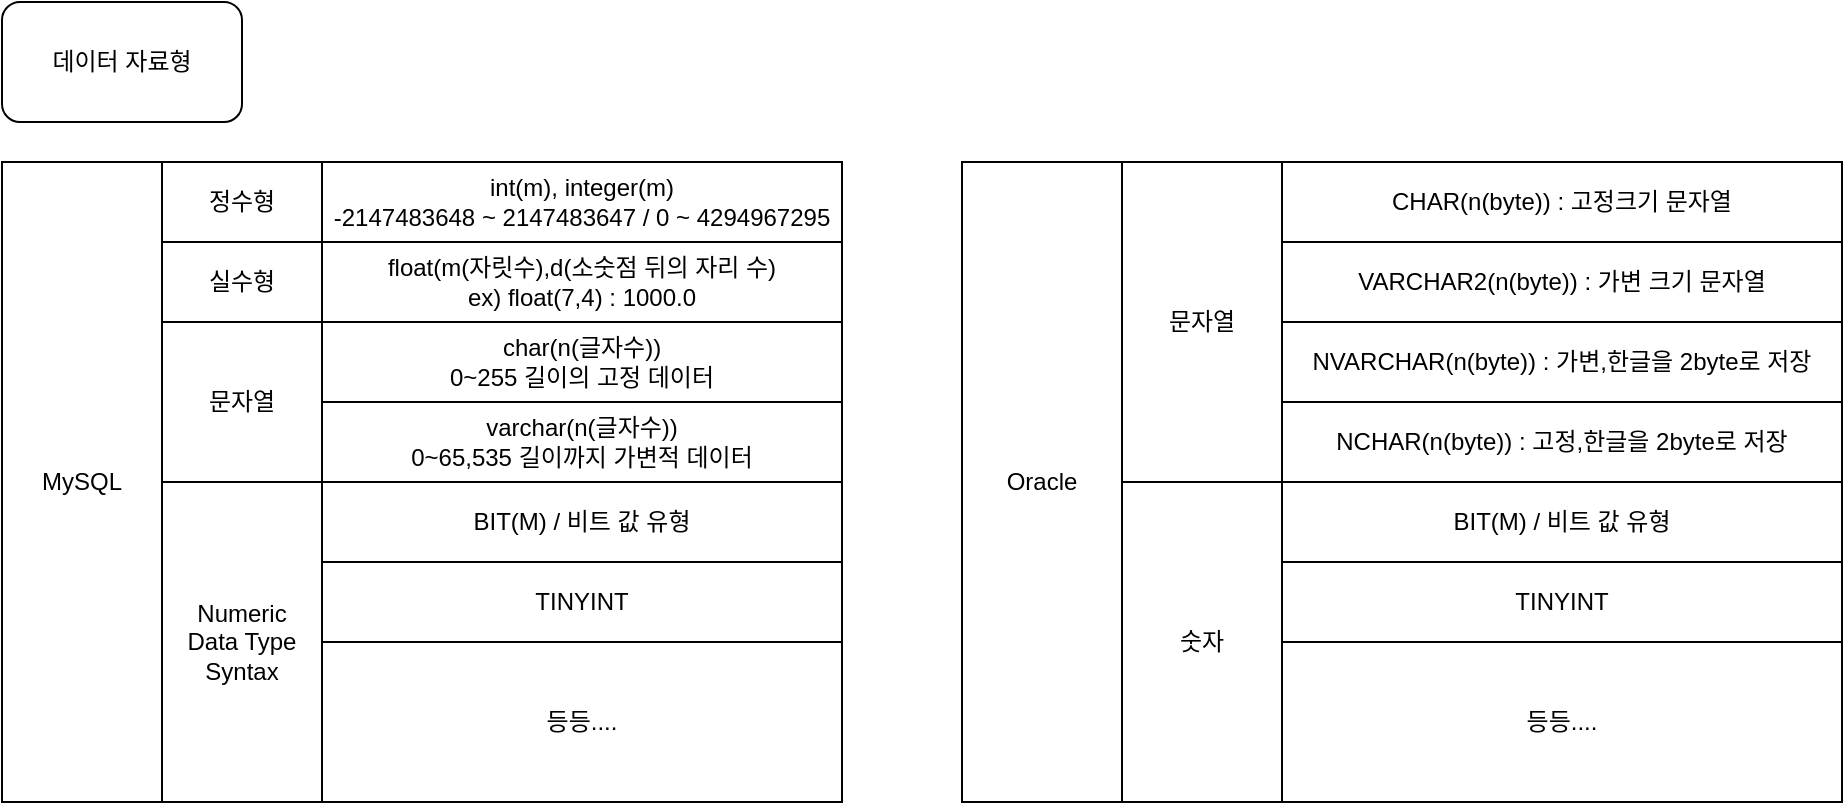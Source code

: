 <mxfile version="22.1.2" type="device">
  <diagram name="페이지-1" id="plph2EfhG9sutQuXPi2c">
    <mxGraphModel dx="1434" dy="836" grid="1" gridSize="10" guides="1" tooltips="1" connect="1" arrows="1" fold="1" page="1" pageScale="1" pageWidth="827" pageHeight="1169" math="0" shadow="0">
      <root>
        <mxCell id="0" />
        <mxCell id="1" parent="0" />
        <mxCell id="AmZw-0AWZjHrPDbssa3v-1" value="데이터 자료형" style="rounded=1;whiteSpace=wrap;html=1;" parent="1" vertex="1">
          <mxGeometry x="40" y="20" width="120" height="60" as="geometry" />
        </mxCell>
        <mxCell id="AmZw-0AWZjHrPDbssa3v-3" value="MySQL" style="rounded=0;whiteSpace=wrap;html=1;" parent="1" vertex="1">
          <mxGeometry x="40" y="100" width="80" height="320" as="geometry" />
        </mxCell>
        <mxCell id="AmZw-0AWZjHrPDbssa3v-4" value="정수형" style="rounded=0;whiteSpace=wrap;html=1;" parent="1" vertex="1">
          <mxGeometry x="120" y="100" width="80" height="40" as="geometry" />
        </mxCell>
        <mxCell id="AmZw-0AWZjHrPDbssa3v-5" value="int(m), integer(m)&lt;br&gt;-2147483648 ~ 2147483647 / 0 ~ 4294967295" style="rounded=0;whiteSpace=wrap;html=1;" parent="1" vertex="1">
          <mxGeometry x="200" y="100" width="260" height="40" as="geometry" />
        </mxCell>
        <mxCell id="AmZw-0AWZjHrPDbssa3v-6" value="실수형" style="rounded=0;whiteSpace=wrap;html=1;" parent="1" vertex="1">
          <mxGeometry x="120" y="140" width="80" height="40" as="geometry" />
        </mxCell>
        <mxCell id="AmZw-0AWZjHrPDbssa3v-7" value="float(m(자릿수),d(소숫점 뒤의 자리 수)&lt;br&gt;ex) float(7,4) : 1000.0" style="rounded=0;whiteSpace=wrap;html=1;" parent="1" vertex="1">
          <mxGeometry x="200" y="140" width="260" height="40" as="geometry" />
        </mxCell>
        <mxCell id="AmZw-0AWZjHrPDbssa3v-9" value="char(n(글자수))&lt;br&gt;0~255 길이의 고정 데이터" style="rounded=0;whiteSpace=wrap;html=1;" parent="1" vertex="1">
          <mxGeometry x="200" y="180" width="260" height="40" as="geometry" />
        </mxCell>
        <mxCell id="AmZw-0AWZjHrPDbssa3v-10" value="문자열" style="rounded=0;whiteSpace=wrap;html=1;" parent="1" vertex="1">
          <mxGeometry x="120" y="180" width="80" height="80" as="geometry" />
        </mxCell>
        <mxCell id="AmZw-0AWZjHrPDbssa3v-11" value="varchar(n(글자수))&lt;br&gt;0~65,535 길이까지 가변적 데이터" style="rounded=0;whiteSpace=wrap;html=1;" parent="1" vertex="1">
          <mxGeometry x="200" y="220" width="260" height="40" as="geometry" />
        </mxCell>
        <mxCell id="AmZw-0AWZjHrPDbssa3v-13" value="Numeric&lt;br&gt;Data Type Syntax" style="rounded=0;whiteSpace=wrap;html=1;" parent="1" vertex="1">
          <mxGeometry x="120" y="260" width="80" height="160" as="geometry" />
        </mxCell>
        <mxCell id="AmZw-0AWZjHrPDbssa3v-14" value="BIT(M) / 비트 값 유형" style="rounded=0;whiteSpace=wrap;html=1;" parent="1" vertex="1">
          <mxGeometry x="200" y="260" width="260" height="40" as="geometry" />
        </mxCell>
        <mxCell id="AmZw-0AWZjHrPDbssa3v-15" value="TINYINT" style="rounded=0;whiteSpace=wrap;html=1;" parent="1" vertex="1">
          <mxGeometry x="200" y="300" width="260" height="40" as="geometry" />
        </mxCell>
        <mxCell id="AmZw-0AWZjHrPDbssa3v-16" value="등등...." style="rounded=0;whiteSpace=wrap;html=1;" parent="1" vertex="1">
          <mxGeometry x="200" y="340" width="260" height="80" as="geometry" />
        </mxCell>
        <mxCell id="AmZw-0AWZjHrPDbssa3v-17" value="Oracle" style="rounded=0;whiteSpace=wrap;html=1;" parent="1" vertex="1">
          <mxGeometry x="520" y="100" width="80" height="320" as="geometry" />
        </mxCell>
        <mxCell id="AmZw-0AWZjHrPDbssa3v-22" value="CHAR(n(byte)) : 고정크기 문자열" style="rounded=0;whiteSpace=wrap;html=1;" parent="1" vertex="1">
          <mxGeometry x="680" y="100" width="280" height="40" as="geometry" />
        </mxCell>
        <mxCell id="AmZw-0AWZjHrPDbssa3v-23" value="문자열" style="rounded=0;whiteSpace=wrap;html=1;" parent="1" vertex="1">
          <mxGeometry x="600" y="100" width="80" height="160" as="geometry" />
        </mxCell>
        <mxCell id="AmZw-0AWZjHrPDbssa3v-24" value="NCHAR(n(byte)) : 고정,한글을 2byte로 저장" style="rounded=0;whiteSpace=wrap;html=1;" parent="1" vertex="1">
          <mxGeometry x="680" y="220" width="280" height="40" as="geometry" />
        </mxCell>
        <mxCell id="AmZw-0AWZjHrPDbssa3v-25" value="숫자" style="rounded=0;whiteSpace=wrap;html=1;" parent="1" vertex="1">
          <mxGeometry x="600" y="260" width="80" height="160" as="geometry" />
        </mxCell>
        <mxCell id="AmZw-0AWZjHrPDbssa3v-26" value="BIT(M) / 비트 값 유형" style="rounded=0;whiteSpace=wrap;html=1;" parent="1" vertex="1">
          <mxGeometry x="680" y="260" width="280" height="40" as="geometry" />
        </mxCell>
        <mxCell id="AmZw-0AWZjHrPDbssa3v-27" value="TINYINT" style="rounded=0;whiteSpace=wrap;html=1;" parent="1" vertex="1">
          <mxGeometry x="680" y="300" width="280" height="40" as="geometry" />
        </mxCell>
        <mxCell id="AmZw-0AWZjHrPDbssa3v-28" value="등등...." style="rounded=0;whiteSpace=wrap;html=1;" parent="1" vertex="1">
          <mxGeometry x="680" y="340" width="280" height="80" as="geometry" />
        </mxCell>
        <mxCell id="AmZw-0AWZjHrPDbssa3v-29" value="VARCHAR2(n(byte)) : 가변 크기 문자열" style="rounded=0;whiteSpace=wrap;html=1;" parent="1" vertex="1">
          <mxGeometry x="680" y="140" width="280" height="40" as="geometry" />
        </mxCell>
        <mxCell id="AmZw-0AWZjHrPDbssa3v-30" value="NVARCHAR(n(byte)) : 가변,한글을 2byte로 저장" style="rounded=0;whiteSpace=wrap;html=1;" parent="1" vertex="1">
          <mxGeometry x="680" y="180" width="280" height="40" as="geometry" />
        </mxCell>
      </root>
    </mxGraphModel>
  </diagram>
</mxfile>
